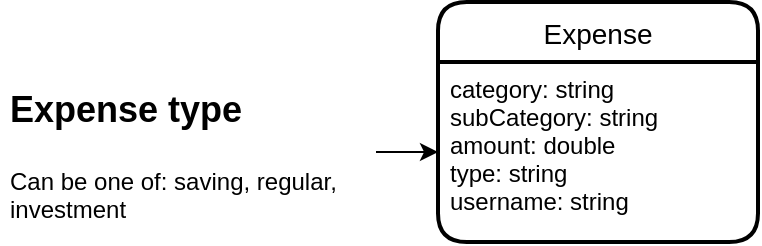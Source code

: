 <mxfile version="19.0.3" type="device"><diagram id="Nf0Q1J0bsJGXM35QZuhO" name="Data Model"><mxGraphModel dx="2256" dy="550" grid="0" gridSize="10" guides="1" tooltips="1" connect="1" arrows="1" fold="1" page="0" pageScale="1" pageWidth="850" pageHeight="1100" math="0" shadow="0"><root><mxCell id="0"/><mxCell id="1" parent="0"/><mxCell id="3ay3Hl6pnc34jk5LIuFB-1" value="Expense" style="swimlane;childLayout=stackLayout;horizontal=1;startSize=30;horizontalStack=0;rounded=1;fontSize=14;fontStyle=0;strokeWidth=2;resizeParent=0;resizeLast=1;shadow=0;dashed=0;align=center;labelBackgroundColor=none;arcSize=16;labelBorderColor=none;swimlaneLine=1;" vertex="1" parent="1"><mxGeometry x="-665" y="124" width="160" height="120" as="geometry"><mxRectangle x="-665" y="124" width="81" height="30" as="alternateBounds"/></mxGeometry></mxCell><mxCell id="3ay3Hl6pnc34jk5LIuFB-2" value="category: string&#10;subCategory: string&#10;amount: double&#10;type: string&#10;username: string" style="align=left;strokeColor=none;fillColor=none;spacingLeft=4;fontSize=12;verticalAlign=top;resizable=0;rotatable=0;part=1;" vertex="1" parent="3ay3Hl6pnc34jk5LIuFB-1"><mxGeometry y="30" width="160" height="90" as="geometry"/></mxCell><mxCell id="3ay3Hl6pnc34jk5LIuFB-5" value="" style="edgeStyle=orthogonalEdgeStyle;rounded=0;orthogonalLoop=1;jettySize=auto;html=1;fontSize=18;" edge="1" parent="1" source="3ay3Hl6pnc34jk5LIuFB-4" target="3ay3Hl6pnc34jk5LIuFB-2"><mxGeometry relative="1" as="geometry"/></mxCell><mxCell id="3ay3Hl6pnc34jk5LIuFB-4" value="&lt;h1&gt;&lt;font style=&quot;font-size: 18px;&quot;&gt;Expense type&lt;/font&gt;&lt;/h1&gt;&lt;p&gt;Can be one of: saving, regular, investment&lt;/p&gt;" style="text;html=1;strokeColor=none;fillColor=none;spacing=5;spacingTop=-20;whiteSpace=wrap;overflow=hidden;rounded=0;" vertex="1" parent="1"><mxGeometry x="-884" y="156" width="188" height="86" as="geometry"/></mxCell></root></mxGraphModel></diagram></mxfile>